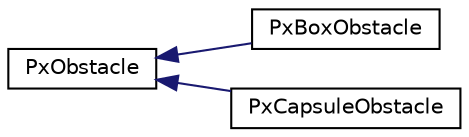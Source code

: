 digraph "Graphical Class Hierarchy"
{
  edge [fontname="Helvetica",fontsize="10",labelfontname="Helvetica",labelfontsize="10"];
  node [fontname="Helvetica",fontsize="10",shape=record];
  rankdir="LR";
  Node0 [label="PxObstacle",height=0.2,width=0.4,color="black", fillcolor="white", style="filled",URL="$classPxObstacle.html",tooltip="Base class for obstacles. "];
  Node0 -> Node1 [dir="back",color="midnightblue",fontsize="10",style="solid",fontname="Helvetica"];
  Node1 [label="PxBoxObstacle",height=0.2,width=0.4,color="black", fillcolor="white", style="filled",URL="$classPxBoxObstacle.html",tooltip="A box obstacle. "];
  Node0 -> Node2 [dir="back",color="midnightblue",fontsize="10",style="solid",fontname="Helvetica"];
  Node2 [label="PxCapsuleObstacle",height=0.2,width=0.4,color="black", fillcolor="white", style="filled",URL="$classPxCapsuleObstacle.html",tooltip="A capsule obstacle. "];
}
